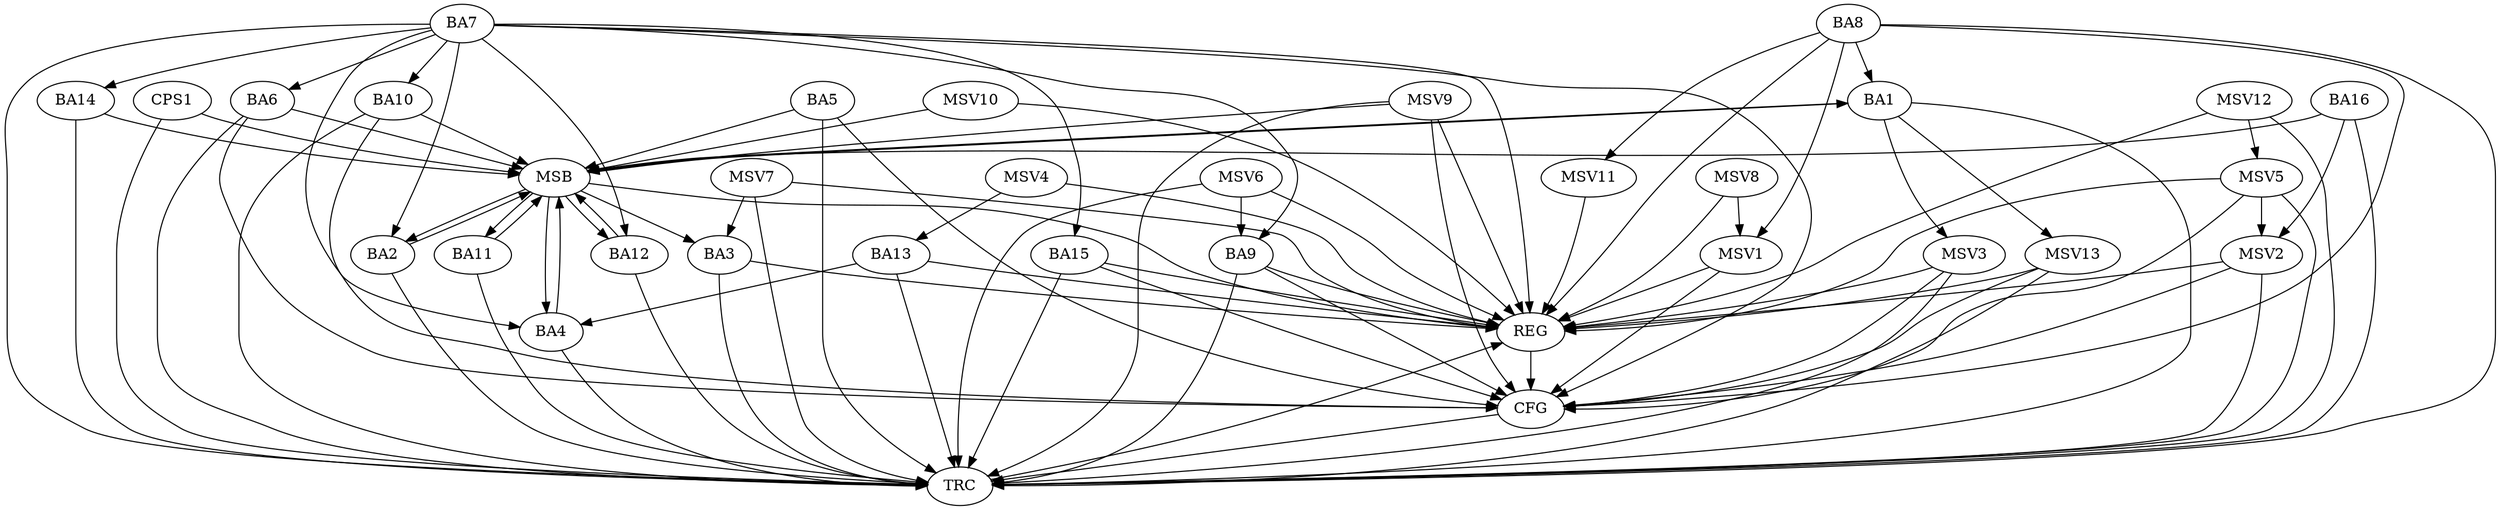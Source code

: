 strict digraph G {
  BA1 [ label="BA1" ];
  BA2 [ label="BA2" ];
  BA3 [ label="BA3" ];
  BA4 [ label="BA4" ];
  BA5 [ label="BA5" ];
  BA6 [ label="BA6" ];
  BA7 [ label="BA7" ];
  BA8 [ label="BA8" ];
  BA9 [ label="BA9" ];
  BA10 [ label="BA10" ];
  BA11 [ label="BA11" ];
  BA12 [ label="BA12" ];
  BA13 [ label="BA13" ];
  BA14 [ label="BA14" ];
  BA15 [ label="BA15" ];
  BA16 [ label="BA16" ];
  CPS1 [ label="CPS1" ];
  REG [ label="REG" ];
  MSB [ label="MSB" ];
  CFG [ label="CFG" ];
  TRC [ label="TRC" ];
  MSV1 [ label="MSV1" ];
  MSV2 [ label="MSV2" ];
  MSV3 [ label="MSV3" ];
  MSV4 [ label="MSV4" ];
  MSV5 [ label="MSV5" ];
  MSV6 [ label="MSV6" ];
  MSV7 [ label="MSV7" ];
  MSV8 [ label="MSV8" ];
  MSV9 [ label="MSV9" ];
  MSV10 [ label="MSV10" ];
  MSV11 [ label="MSV11" ];
  MSV12 [ label="MSV12" ];
  MSV13 [ label="MSV13" ];
  BA7 -> BA4;
  BA8 -> BA1;
  BA13 -> BA4;
  BA3 -> REG;
  BA7 -> REG;
  BA8 -> REG;
  BA9 -> REG;
  BA13 -> REG;
  BA15 -> REG;
  BA1 -> MSB;
  MSB -> BA2;
  MSB -> REG;
  BA2 -> MSB;
  MSB -> BA1;
  BA4 -> MSB;
  BA5 -> MSB;
  BA6 -> MSB;
  BA10 -> MSB;
  BA11 -> MSB;
  MSB -> BA4;
  BA12 -> MSB;
  MSB -> BA3;
  BA14 -> MSB;
  BA16 -> MSB;
  CPS1 -> MSB;
  MSB -> BA12;
  MSB -> BA11;
  BA10 -> CFG;
  BA9 -> CFG;
  BA8 -> CFG;
  BA6 -> CFG;
  BA5 -> CFG;
  BA7 -> CFG;
  BA15 -> CFG;
  REG -> CFG;
  BA1 -> TRC;
  BA2 -> TRC;
  BA3 -> TRC;
  BA4 -> TRC;
  BA5 -> TRC;
  BA6 -> TRC;
  BA7 -> TRC;
  BA8 -> TRC;
  BA9 -> TRC;
  BA10 -> TRC;
  BA11 -> TRC;
  BA12 -> TRC;
  BA13 -> TRC;
  BA14 -> TRC;
  BA15 -> TRC;
  BA16 -> TRC;
  CPS1 -> TRC;
  CFG -> TRC;
  TRC -> REG;
  BA7 -> BA10;
  BA7 -> BA12;
  BA7 -> BA9;
  BA7 -> BA14;
  BA7 -> BA6;
  BA7 -> BA15;
  BA7 -> BA2;
  BA8 -> MSV1;
  MSV1 -> REG;
  MSV1 -> CFG;
  BA16 -> MSV2;
  MSV2 -> REG;
  MSV2 -> TRC;
  MSV2 -> CFG;
  BA1 -> MSV3;
  MSV3 -> REG;
  MSV3 -> TRC;
  MSV3 -> CFG;
  MSV4 -> BA13;
  MSV4 -> REG;
  MSV5 -> MSV2;
  MSV5 -> REG;
  MSV5 -> TRC;
  MSV5 -> CFG;
  MSV6 -> BA9;
  MSV6 -> REG;
  MSV6 -> TRC;
  MSV7 -> BA3;
  MSV7 -> REG;
  MSV7 -> TRC;
  MSV8 -> MSV1;
  MSV8 -> REG;
  MSV9 -> MSB;
  MSV9 -> REG;
  MSV9 -> TRC;
  MSV9 -> CFG;
  MSV10 -> MSB;
  MSV10 -> REG;
  BA8 -> MSV11;
  MSV11 -> REG;
  MSV12 -> MSV5;
  MSV12 -> REG;
  MSV12 -> TRC;
  BA1 -> MSV13;
  MSV13 -> REG;
  MSV13 -> TRC;
  MSV13 -> CFG;
}
